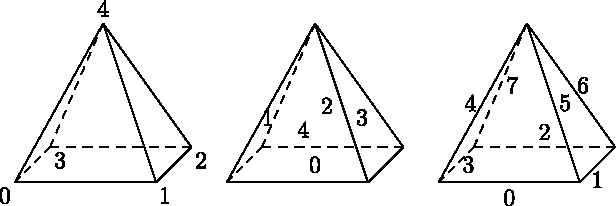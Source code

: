 import three;

settings.render = 0;
settings.prc = false;
settings.gsOptions="-r144x144";
size(11cm);
currentprojection=obliqueZ();

Z /= 2;

triple[] corners = {
  Z,
  X+Z,
  X,
  O,
  (X+Z)/2+Y,
};
pair[] corner_pos = {
  SW, SE, SE, SE, N,
};

triple[] face_centers = {
  (corners[0]+corners[3]+corners[2]+corners[1])/4,
  (corners[0]+corners[4]+corners[3])/3,
  (corners[2]+corners[3]+corners[4])/3,
  (corners[1]+corners[2]+corners[4])/3,
  (corners[0]+corners[1]+corners[4])/3,
};

int[][] edges = {
  {0, 1},
  {1, 2},
  {2, 3},
  {0, 3},
  {0, 4},
  {1, 4},
  {2, 4},
  {3, 4},
};

pen[] edge_styles = {
  black,
  black,
  dashed,
  dashed,
  black,
  black,
  black,
  dashed,
};

pair[] edge_pos = {
  S, S, N, E,
  W, E, E, E,
};

picture pyr()
{
  picture pic = new picture;
  for(int i=0; i<edges.length; ++i)
  {
    draw(pic, corners[edges[i][0]]--corners[edges[i][1]], edge_styles[i]);
  }
  return pic;
}

picture pic1 = pyr();
picture pic3 = pyr();
picture pic2 = pyr();

for(int i=0; i<corners.length; ++i)
{
  label(pic1, format("$%d$", i), corners[i], corner_pos[i]);
}
for(int i=0; i<face_centers.length; ++i)
{
  label(pic2, format("$%d$", i), face_centers[i]);
}
for(int i=0; i<edges.length; ++i)
{
  triple c = (corners[edges[i][0]]+corners[edges[i][1]])/2;
  label(pic3, format("$%d$", i), c, edge_pos[i]);
}

add(pic1);
add(shift(1.5X)*pic2);
add(shift(3X)*pic3);
